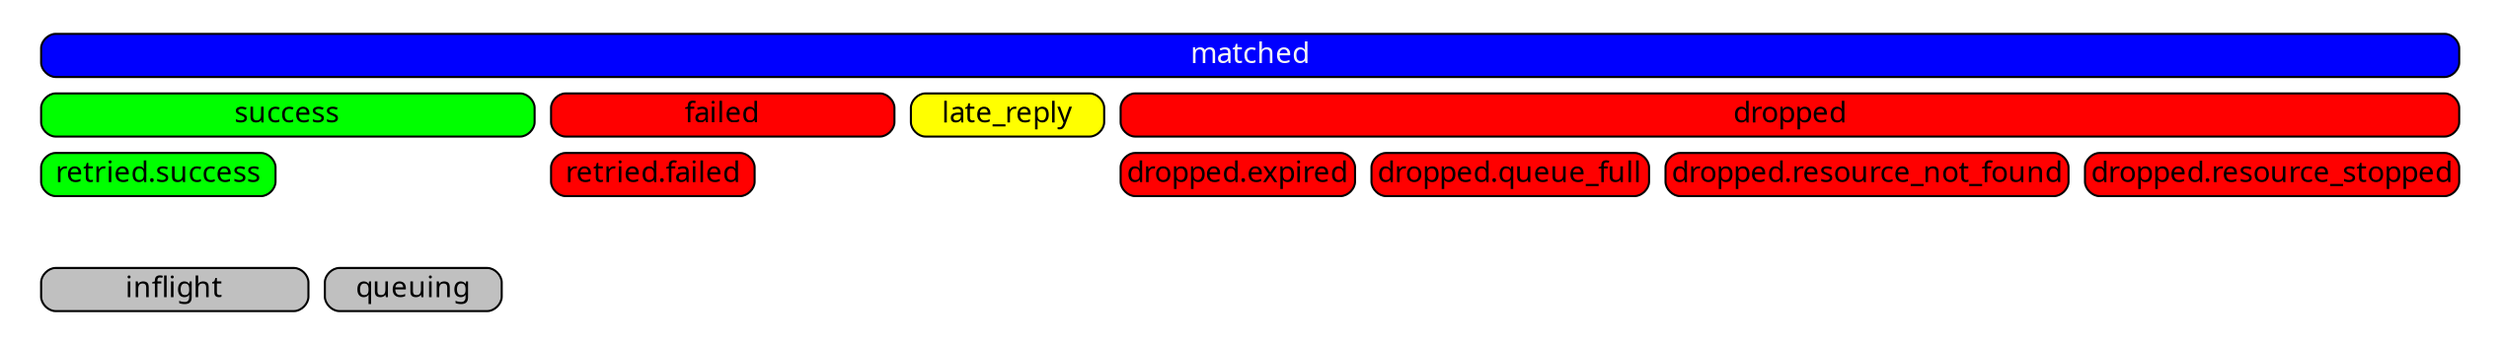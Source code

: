 // dot -Tsvg ./metrics.dot > ./metrics.svg
digraph G {
    node [shape=plaintext]
    a [label=<
       <TABLE BORDER="0" CELLSPACING="8">
         <TR>
           <TD BGCOLOR="blue" BORDER="1" COLSPAN="28" STYLE="ROUNDED"><FONT FACE="Roboto Mono" COLOR="whitesmoke">matched</FONT></TD>
         </TR>
         <TR>
           <TD BGCOLOR="green" BORDER="1" COLSPAN="10" STYLE="ROUNDED"><FONT FACE="Roboto Mono" COLOR="black">success</FONT></TD>
           <TD BGCOLOR="red" BORDER="1" COLSPAN="10" STYLE="ROUNDED"><FONT FACE="Roboto Mono" COLOR="black">failed</FONT></TD>
           <TD BGCOLOR="yellow" BORDER="1" COLSPAN="4" STYLE="ROUNDED"><FONT FACE="Roboto Mono" COLOR="black">late_reply</FONT></TD>
           <TD BGCOLOR="red" BORDER="1" COLSPAN="4" STYLE="ROUNDED"><FONT FACE="Roboto Mono" COLOR="black">dropped</FONT></TD>
         </TR>
         <TR>
           <TD BGCOLOR="green" BORDER="1" COLSPAN="2" STYLE="ROUNDED"><FONT FACE="Roboto Mono" COLOR="black">retried.success</FONT></TD>
           <TD BORDER="0" COLSPAN="8"></TD>
           <TD BGCOLOR="red" BORDER="1" COLSPAN="2" STYLE="ROUNDED"><FONT FACE="Roboto Mono" COLOR="black">retried.failed</FONT></TD>
           <TD BORDER="0" COLSPAN="8"></TD>
           <TD BORDER="0" COLSPAN="4"></TD>
           <TD BGCOLOR="red" BORDER="1" COLSPAN="1" STYLE="ROUNDED"><FONT FACE="Roboto Mono" COLOR="black">dropped.expired</FONT></TD>
           <TD BGCOLOR="red" BORDER="1" COLSPAN="1" STYLE="ROUNDED"><FONT FACE="Roboto Mono" COLOR="black">dropped.queue_full</FONT></TD>
           <TD BGCOLOR="red" BORDER="1" COLSPAN="1" STYLE="ROUNDED"><FONT FACE="Roboto Mono" COLOR="black">dropped.resource_not_found</FONT></TD>
           <TD BGCOLOR="red" BORDER="1" COLSPAN="1" STYLE="ROUNDED"><FONT FACE="Roboto Mono" COLOR="black">dropped.resource_stopped</FONT></TD>
         </TR>
         <TR><TD> </TD></TR>
         <TR>
           <TD BGCOLOR="gray" BORDER="1" COLSPAN="4" STYLE="ROUNDED"><FONT FACE="Roboto Mono" COLOR="black">inflight</FONT></TD>
           <TD BGCOLOR="gray" BORDER="1" COLSPAN="4" STYLE="ROUNDED"><FONT FACE="Roboto Mono" COLOR="black">queuing</FONT></TD>
         </TR>
       </TABLE>
       >]
}
